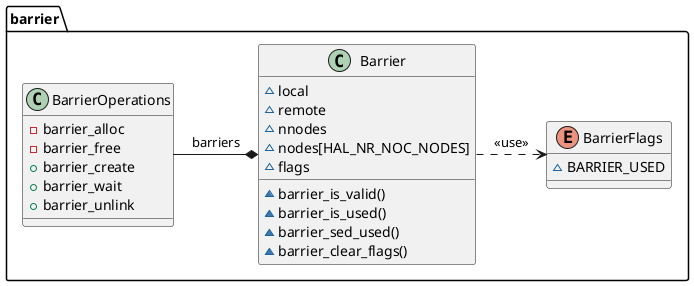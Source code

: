 @startuml

namespace barrier {

	enum BarrierFlags {
		~ BARRIER_USED
	}

	class Barrier {
		~ local
		~ remote
		~ nnodes
		~ nodes[HAL_NR_NOC_NODES]
		~ flags
		~ barrier_is_valid()
		~ barrier_is_used()
		~ barrier_sed_used()
		~ barrier_clear_flags()
	}

	class BarrierOperations {
		- barrier_alloc
		- barrier_free
		+ barrier_create
		+ barrier_wait
		+ barrier_unlink
	}

	barrier.Barrier           .> barrier.BarrierFlags : <<use>>
	barrier.BarrierOperations -* barrier.Barrier      : barriers
}

@enduml
